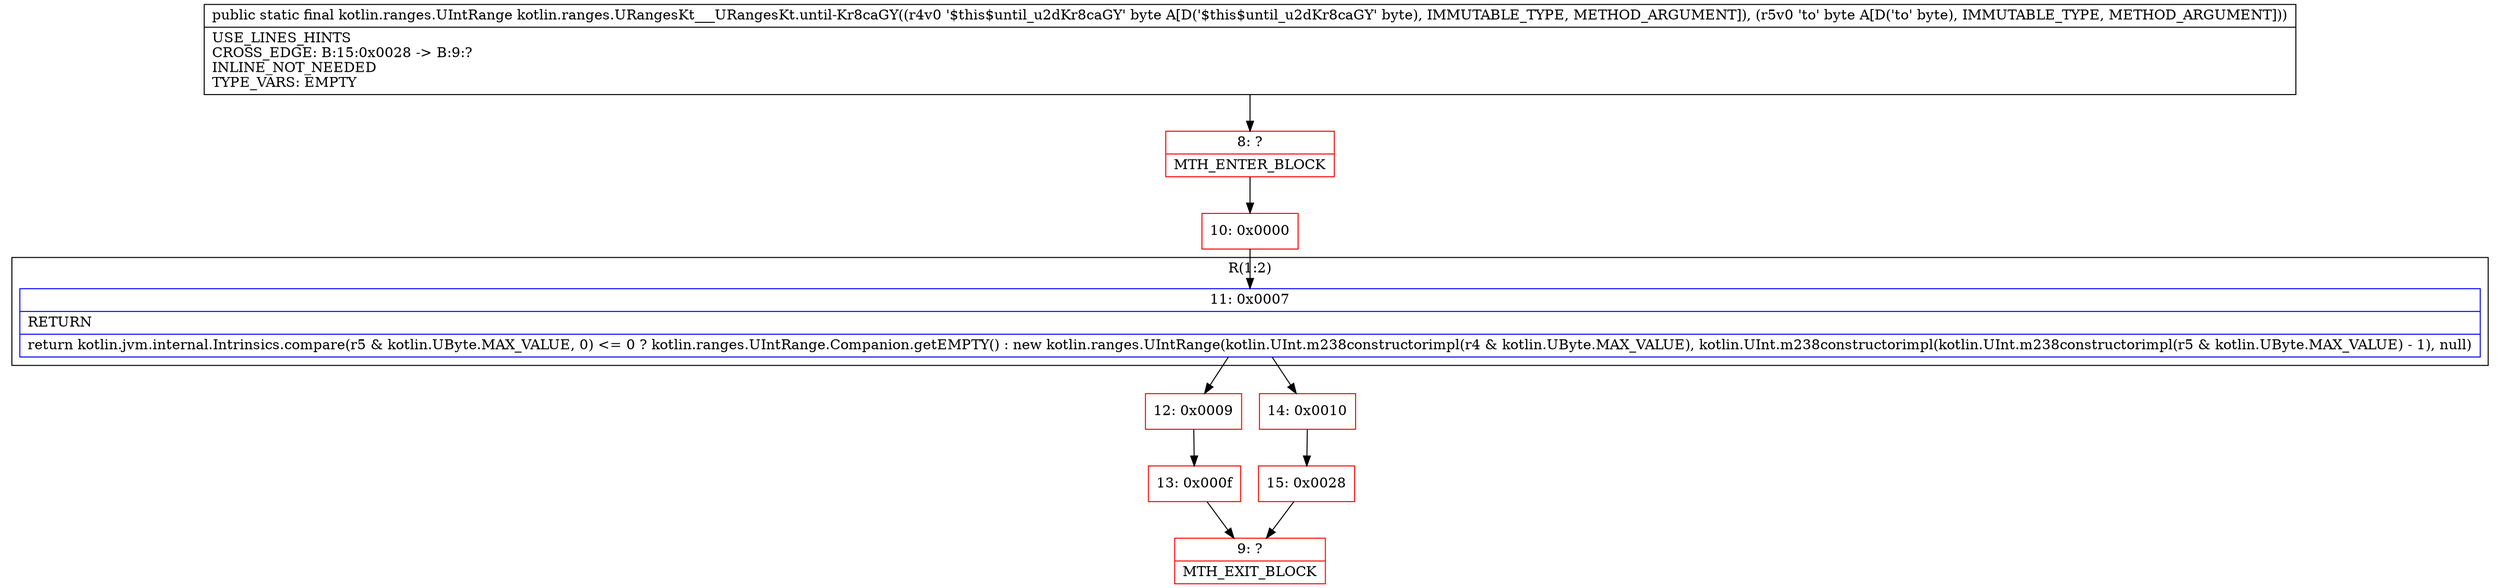 digraph "CFG forkotlin.ranges.URangesKt___URangesKt.until\-Kr8caGY(BB)Lkotlin\/ranges\/UIntRange;" {
subgraph cluster_Region_893401058 {
label = "R(1:2)";
node [shape=record,color=blue];
Node_11 [shape=record,label="{11\:\ 0x0007|RETURN\l|return kotlin.jvm.internal.Intrinsics.compare(r5 & kotlin.UByte.MAX_VALUE, 0) \<= 0 ? kotlin.ranges.UIntRange.Companion.getEMPTY() : new kotlin.ranges.UIntRange(kotlin.UInt.m238constructorimpl(r4 & kotlin.UByte.MAX_VALUE), kotlin.UInt.m238constructorimpl(kotlin.UInt.m238constructorimpl(r5 & kotlin.UByte.MAX_VALUE) \- 1), null)\l}"];
}
Node_8 [shape=record,color=red,label="{8\:\ ?|MTH_ENTER_BLOCK\l}"];
Node_10 [shape=record,color=red,label="{10\:\ 0x0000}"];
Node_12 [shape=record,color=red,label="{12\:\ 0x0009}"];
Node_13 [shape=record,color=red,label="{13\:\ 0x000f}"];
Node_9 [shape=record,color=red,label="{9\:\ ?|MTH_EXIT_BLOCK\l}"];
Node_14 [shape=record,color=red,label="{14\:\ 0x0010}"];
Node_15 [shape=record,color=red,label="{15\:\ 0x0028}"];
MethodNode[shape=record,label="{public static final kotlin.ranges.UIntRange kotlin.ranges.URangesKt___URangesKt.until\-Kr8caGY((r4v0 '$this$until_u2dKr8caGY' byte A[D('$this$until_u2dKr8caGY' byte), IMMUTABLE_TYPE, METHOD_ARGUMENT]), (r5v0 'to' byte A[D('to' byte), IMMUTABLE_TYPE, METHOD_ARGUMENT]))  | USE_LINES_HINTS\lCROSS_EDGE: B:15:0x0028 \-\> B:9:?\lINLINE_NOT_NEEDED\lTYPE_VARS: EMPTY\l}"];
MethodNode -> Node_8;Node_11 -> Node_12;
Node_11 -> Node_14;
Node_8 -> Node_10;
Node_10 -> Node_11;
Node_12 -> Node_13;
Node_13 -> Node_9;
Node_14 -> Node_15;
Node_15 -> Node_9;
}

